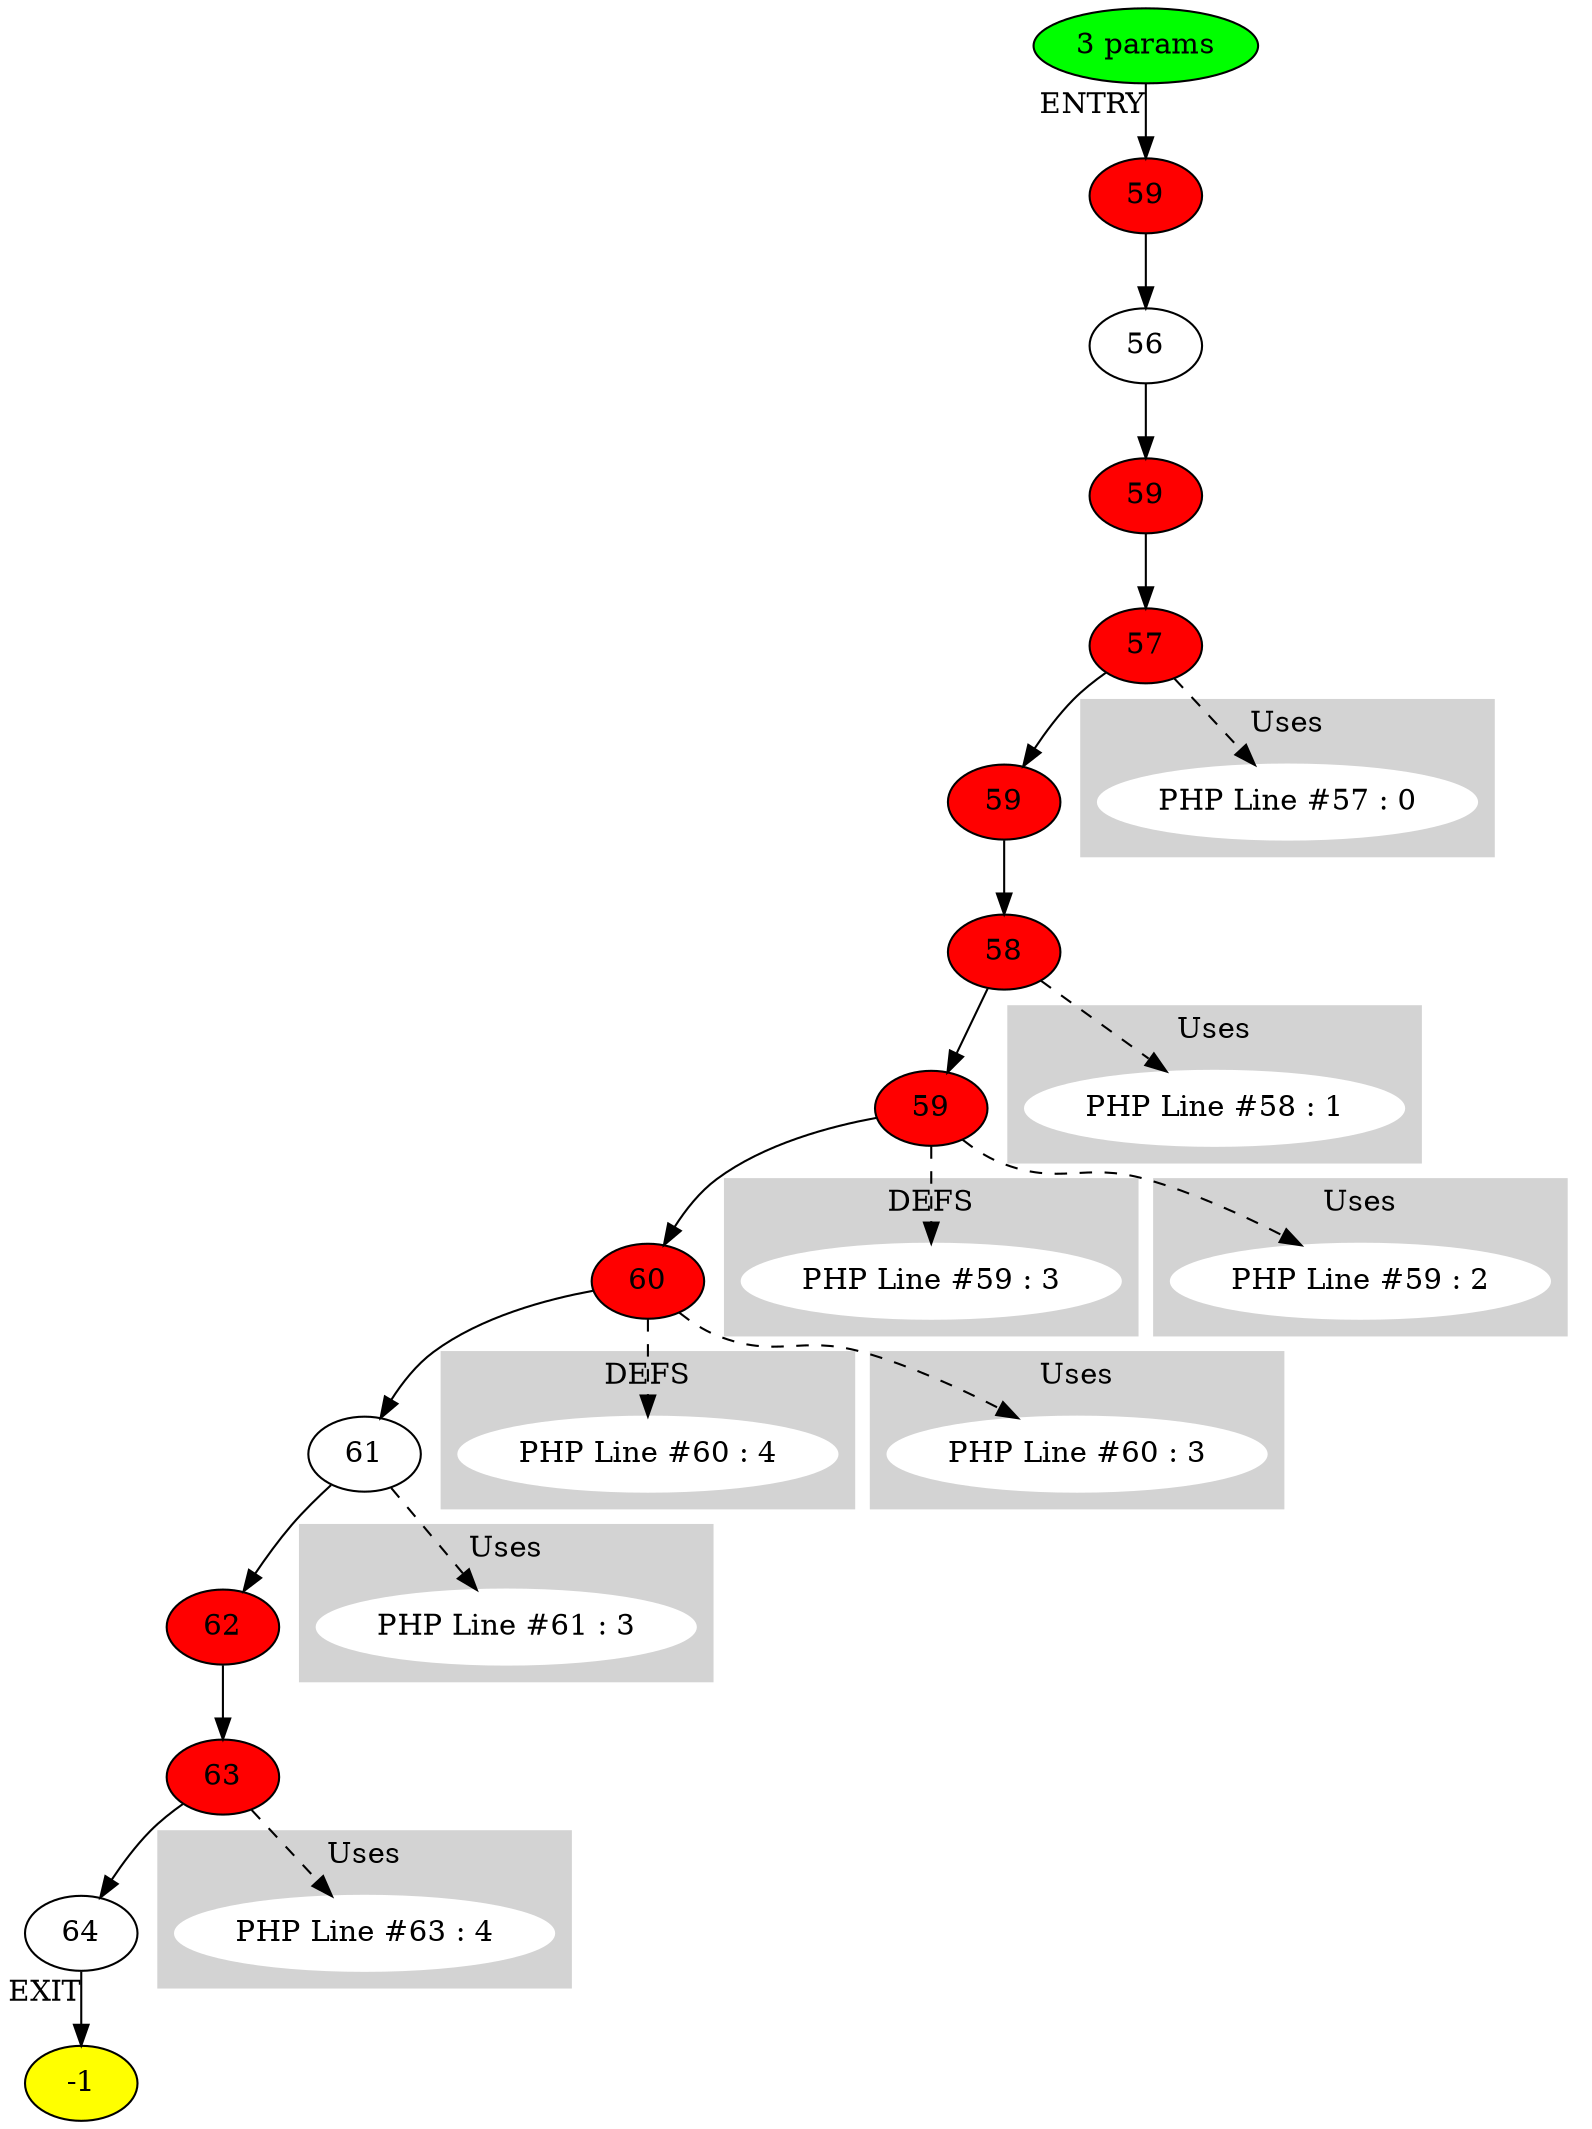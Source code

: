 digraph testName {
0 [label="59" , fillcolor = red, style = filled];
1 [label="56"];
2 [label="59" , fillcolor = red, style = filled];
3 [label="57" , fillcolor = red, style = filled];
4 [label="59" , fillcolor = red, style = filled];
5 [label="58" , fillcolor = red, style = filled];
6 [label="59" , fillcolor = red, style = filled];
7 [label="60" , fillcolor = red, style = filled];
8 [label="61"];
9 [label="62" , fillcolor = red, style = filled];
10 [label="63" , fillcolor = red, style = filled];
11 [label="64"];
0 -> 1;
1 -> 2;
2 -> 3;
3 -> 4;
4 -> 5;
5 -> 6;
6 -> 7;
7 -> 8;
8 -> 9;
9 -> 10;
10 -> 11;
-2 -> 0[xlabel="ENTRY"];
11 -> -1[xlabel="EXIT"];
-2 [fillcolor = green, style = filled]-1 [fillcolor= yellow, style = filled] subgraph cluster_g_6 { style=filled; color=lightgrey; node [style=filled,color=white]; g_6[label= "PHP Line #59 : 3"];label = "DEFS";}
6 -> g_6 [style="dashed"];
subgraph cluster_g_7 { style=filled; color=lightgrey; node [style=filled,color=white]; g_7[label= "PHP Line #60 : 4"];label = "DEFS";}
7 -> g_7 [style="dashed"];
subgraph cluster_use_3 { style=filled; color=lightgrey; node [style=filled,color=white]; use_3_0[label= "PHP Line #57 : 0"];label = "Uses";}
3 -> use_3_0 [style="dashed"];
subgraph cluster_use_5 { style=filled; color=lightgrey; node [style=filled,color=white]; use_5_1[label= "PHP Line #58 : 1"];label = "Uses";}
5 -> use_5_1 [style="dashed"];
subgraph cluster_use_6 { style=filled; color=lightgrey; node [style=filled,color=white]; use_6_2[label= "PHP Line #59 : 2"];label = "Uses";}
6 -> use_6_2 [style="dashed"];
subgraph cluster_use_7 { style=filled; color=lightgrey; node [style=filled,color=white]; use_7_3[label= "PHP Line #60 : 3"];label = "Uses";}
7 -> use_7_3 [style="dashed"];
subgraph cluster_use_8 { style=filled; color=lightgrey; node [style=filled,color=white]; use_8_3[label= "PHP Line #61 : 3"];label = "Uses";}
8 -> use_8_3 [style="dashed"];
subgraph cluster_use_10 { style=filled; color=lightgrey; node [style=filled,color=white]; use_10_4[label= "PHP Line #63 : 4"];label = "Uses";}
10 -> use_10_4 [style="dashed"];
-2 [label="3 params"];
}
